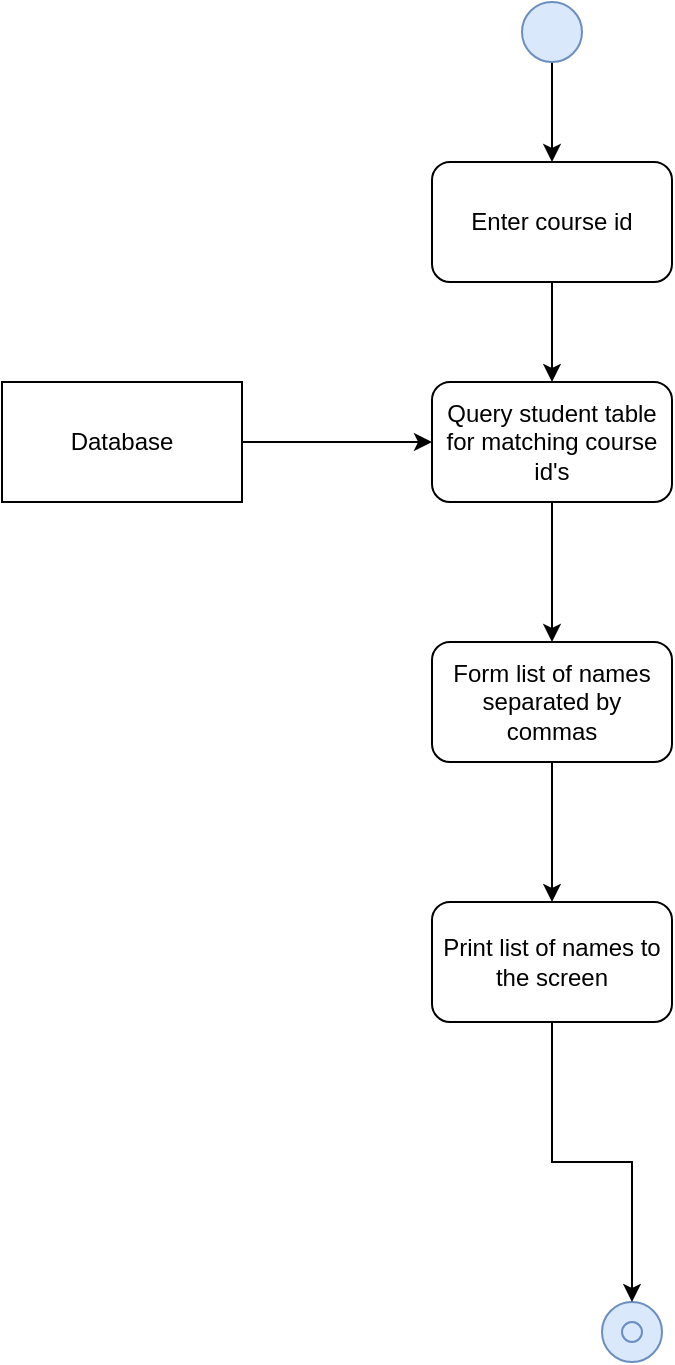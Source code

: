 <mxfile version="13.3.0" type="github">
  <diagram id="A9aJcVBGaKrG88D0Sguz" name="Page-1">
    <mxGraphModel dx="1422" dy="794" grid="1" gridSize="10" guides="1" tooltips="1" connect="1" arrows="1" fold="1" page="1" pageScale="1" pageWidth="1100" pageHeight="1700" math="0" shadow="0">
      <root>
        <mxCell id="0" />
        <mxCell id="1" parent="0" />
        <mxCell id="OAjG6ugZ-eWth2I8EmIu-1" value="" style="group" vertex="1" connectable="0" parent="1">
          <mxGeometry x="570" y="730" width="30" height="30" as="geometry" />
        </mxCell>
        <mxCell id="OAjG6ugZ-eWth2I8EmIu-2" value="" style="ellipse;whiteSpace=wrap;html=1;aspect=fixed;fillColor=#dae8fc;strokeColor=#6c8ebf;" vertex="1" parent="OAjG6ugZ-eWth2I8EmIu-1">
          <mxGeometry width="30" height="30" as="geometry" />
        </mxCell>
        <mxCell id="OAjG6ugZ-eWth2I8EmIu-3" value="" style="ellipse;whiteSpace=wrap;html=1;aspect=fixed;fillColor=#dae8fc;strokeColor=#6c8ebf;" vertex="1" parent="OAjG6ugZ-eWth2I8EmIu-1">
          <mxGeometry x="10" y="10" width="10" height="10" as="geometry" />
        </mxCell>
        <mxCell id="OAjG6ugZ-eWth2I8EmIu-6" style="edgeStyle=orthogonalEdgeStyle;rounded=0;orthogonalLoop=1;jettySize=auto;html=1;exitX=0.5;exitY=1;exitDx=0;exitDy=0;" edge="1" parent="1" source="OAjG6ugZ-eWth2I8EmIu-4" target="OAjG6ugZ-eWth2I8EmIu-5">
          <mxGeometry relative="1" as="geometry" />
        </mxCell>
        <mxCell id="OAjG6ugZ-eWth2I8EmIu-4" value="" style="ellipse;whiteSpace=wrap;html=1;aspect=fixed;fillColor=#dae8fc;strokeColor=#6c8ebf;" vertex="1" parent="1">
          <mxGeometry x="530" y="80" width="30" height="30" as="geometry" />
        </mxCell>
        <mxCell id="OAjG6ugZ-eWth2I8EmIu-8" style="edgeStyle=orthogonalEdgeStyle;rounded=0;orthogonalLoop=1;jettySize=auto;html=1;exitX=0.5;exitY=1;exitDx=0;exitDy=0;entryX=0.5;entryY=0;entryDx=0;entryDy=0;" edge="1" parent="1" source="OAjG6ugZ-eWth2I8EmIu-5" target="OAjG6ugZ-eWth2I8EmIu-7">
          <mxGeometry relative="1" as="geometry" />
        </mxCell>
        <mxCell id="OAjG6ugZ-eWth2I8EmIu-5" value="Enter course id" style="rounded=1;whiteSpace=wrap;html=1;" vertex="1" parent="1">
          <mxGeometry x="485" y="160" width="120" height="60" as="geometry" />
        </mxCell>
        <mxCell id="OAjG6ugZ-eWth2I8EmIu-14" style="edgeStyle=orthogonalEdgeStyle;rounded=0;orthogonalLoop=1;jettySize=auto;html=1;exitX=0.5;exitY=1;exitDx=0;exitDy=0;entryX=0.5;entryY=0;entryDx=0;entryDy=0;" edge="1" parent="1" source="OAjG6ugZ-eWth2I8EmIu-7" target="OAjG6ugZ-eWth2I8EmIu-13">
          <mxGeometry relative="1" as="geometry" />
        </mxCell>
        <mxCell id="OAjG6ugZ-eWth2I8EmIu-7" value="Query student table for matching course id&#39;s" style="rounded=1;whiteSpace=wrap;html=1;" vertex="1" parent="1">
          <mxGeometry x="485" y="270" width="120" height="60" as="geometry" />
        </mxCell>
        <mxCell id="OAjG6ugZ-eWth2I8EmIu-10" style="edgeStyle=orthogonalEdgeStyle;rounded=0;orthogonalLoop=1;jettySize=auto;html=1;exitX=1;exitY=0.5;exitDx=0;exitDy=0;entryX=0;entryY=0.5;entryDx=0;entryDy=0;" edge="1" parent="1" source="OAjG6ugZ-eWth2I8EmIu-9" target="OAjG6ugZ-eWth2I8EmIu-7">
          <mxGeometry relative="1" as="geometry" />
        </mxCell>
        <mxCell id="OAjG6ugZ-eWth2I8EmIu-9" value="Database" style="rounded=0;whiteSpace=wrap;html=1;" vertex="1" parent="1">
          <mxGeometry x="270" y="270" width="120" height="60" as="geometry" />
        </mxCell>
        <mxCell id="OAjG6ugZ-eWth2I8EmIu-16" style="edgeStyle=orthogonalEdgeStyle;rounded=0;orthogonalLoop=1;jettySize=auto;html=1;exitX=0.5;exitY=1;exitDx=0;exitDy=0;" edge="1" parent="1" source="OAjG6ugZ-eWth2I8EmIu-13" target="OAjG6ugZ-eWth2I8EmIu-15">
          <mxGeometry relative="1" as="geometry" />
        </mxCell>
        <mxCell id="OAjG6ugZ-eWth2I8EmIu-13" value="Form list of names separated by commas" style="rounded=1;whiteSpace=wrap;html=1;" vertex="1" parent="1">
          <mxGeometry x="485" y="400" width="120" height="60" as="geometry" />
        </mxCell>
        <mxCell id="OAjG6ugZ-eWth2I8EmIu-17" style="edgeStyle=orthogonalEdgeStyle;rounded=0;orthogonalLoop=1;jettySize=auto;html=1;exitX=0.5;exitY=1;exitDx=0;exitDy=0;entryX=0.5;entryY=0;entryDx=0;entryDy=0;" edge="1" parent="1" source="OAjG6ugZ-eWth2I8EmIu-15" target="OAjG6ugZ-eWth2I8EmIu-2">
          <mxGeometry relative="1" as="geometry" />
        </mxCell>
        <mxCell id="OAjG6ugZ-eWth2I8EmIu-15" value="Print list of names to the screen" style="rounded=1;whiteSpace=wrap;html=1;" vertex="1" parent="1">
          <mxGeometry x="485" y="530" width="120" height="60" as="geometry" />
        </mxCell>
      </root>
    </mxGraphModel>
  </diagram>
</mxfile>
